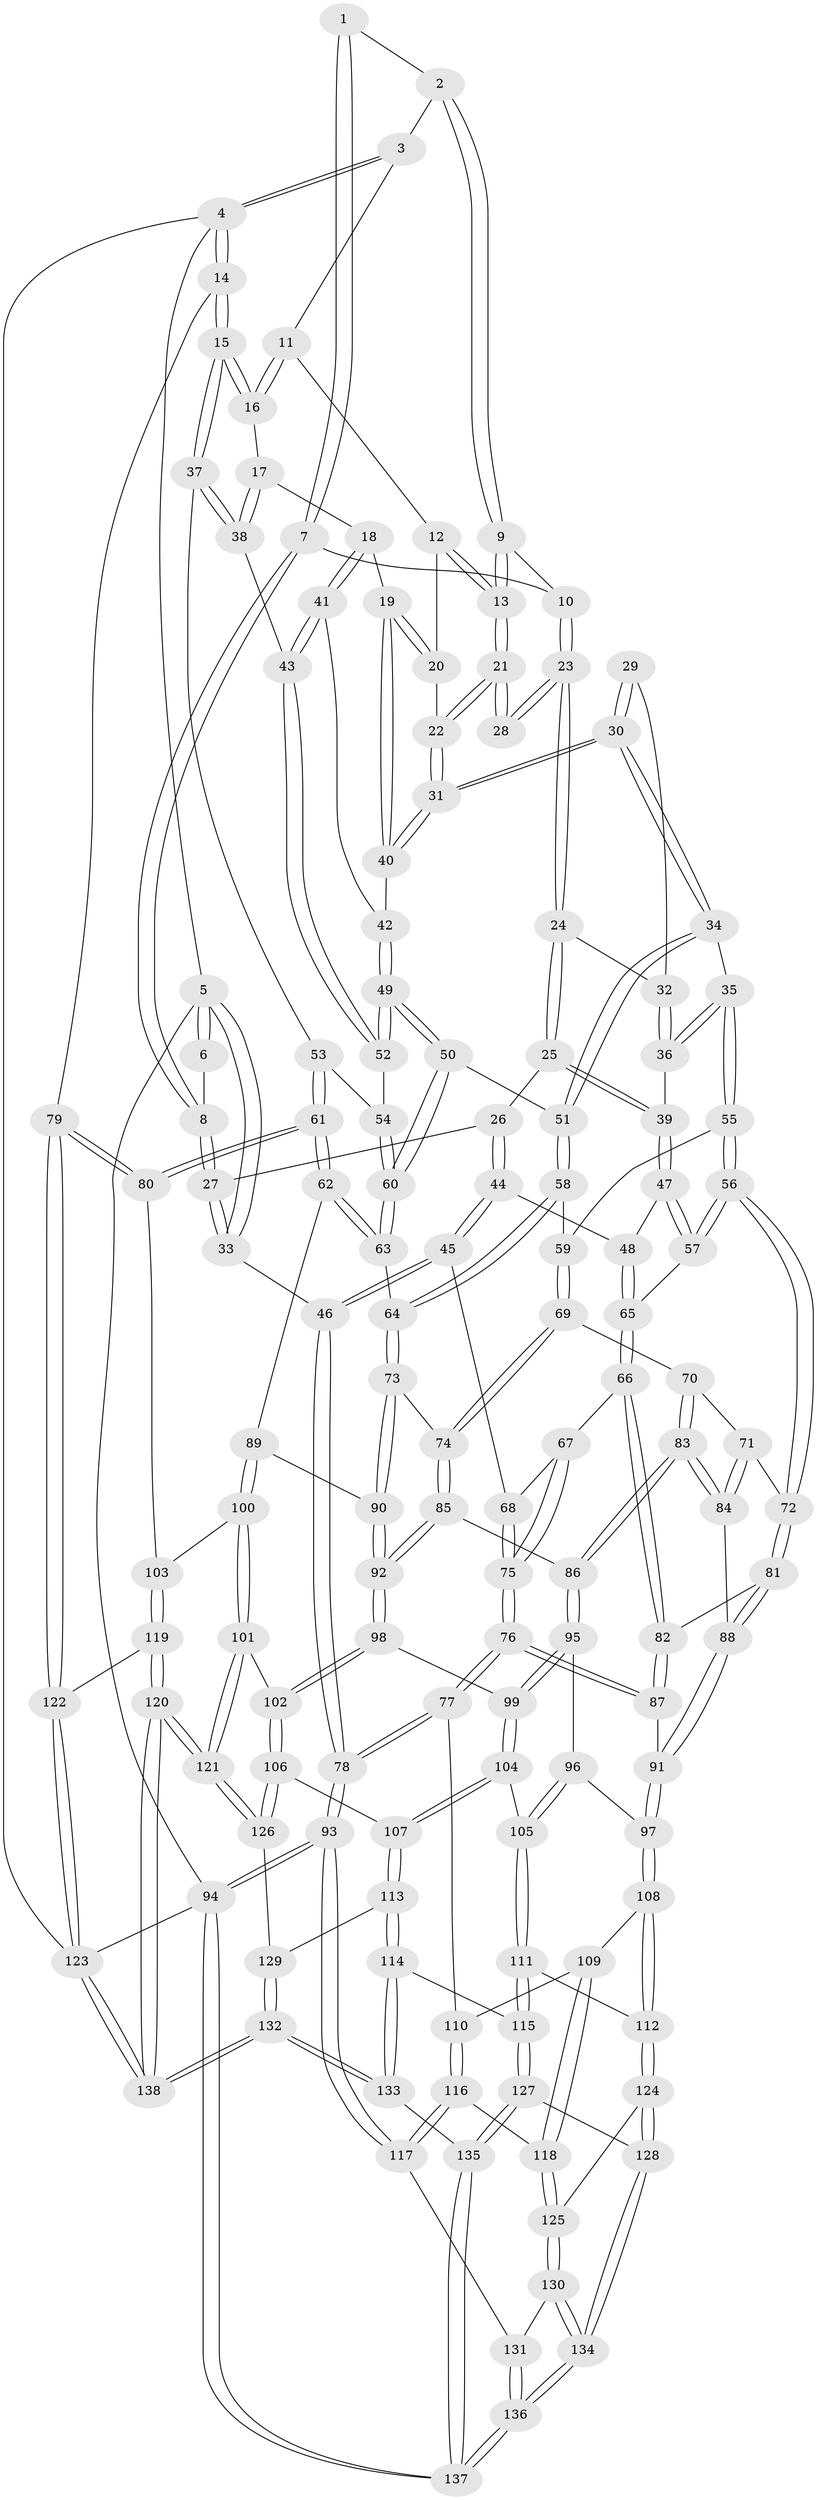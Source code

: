 // Generated by graph-tools (version 1.1) at 2025/27/03/09/25 03:27:06]
// undirected, 138 vertices, 342 edges
graph export_dot {
graph [start="1"]
  node [color=gray90,style=filled];
  1 [pos="+0.218820361824379+0"];
  2 [pos="+0.41859200034915145+0"];
  3 [pos="+0.7089918364076715+0"];
  4 [pos="+1+0"];
  5 [pos="+0+0"];
  6 [pos="+0+0"];
  7 [pos="+0.19098087254739285+0"];
  8 [pos="+0.0729819747688349+0.11902492860009377"];
  9 [pos="+0.423014687839079+0"];
  10 [pos="+0.25443022408796107+0.10917663335152834"];
  11 [pos="+0.7044808071374774+0"];
  12 [pos="+0.657377321704701+0.020651410001618107"];
  13 [pos="+0.4511010618823361+0.0819044167562083"];
  14 [pos="+1+0.1833854126889828"];
  15 [pos="+1+0.18382619340648843"];
  16 [pos="+0.7755155817033179+0.053670826086143326"];
  17 [pos="+0.7664037520050463+0.17398637444891238"];
  18 [pos="+0.6682139628613044+0.177488227788635"];
  19 [pos="+0.6613218980196879+0.17466523953080196"];
  20 [pos="+0.652415195611712+0.04437593758985708"];
  21 [pos="+0.4516949937784184+0.08671273402466549"];
  22 [pos="+0.47930432092809966+0.14674964700330628"];
  23 [pos="+0.25395138348161606+0.11466591837350264"];
  24 [pos="+0.2229917766971691+0.1687260505772166"];
  25 [pos="+0.1890834823124072+0.1935564029591793"];
  26 [pos="+0.16130238960364046+0.18543865604971219"];
  27 [pos="+0.061287700085051716+0.14938311023141757"];
  28 [pos="+0.33959355271830544+0.13204166843091533"];
  29 [pos="+0.34077869937959965+0.17243320281885624"];
  30 [pos="+0.4965541093973101+0.22639714530708974"];
  31 [pos="+0.4976845175485436+0.22457157504498715"];
  32 [pos="+0.311259782057024+0.2022455738472008"];
  33 [pos="+0+0.25528337067386553"];
  34 [pos="+0.481623829210725+0.25764618186417704"];
  35 [pos="+0.43493924217274327+0.29277703288555096"];
  36 [pos="+0.3685661064588497+0.27712262357925344"];
  37 [pos="+1+0.18795595866482032"];
  38 [pos="+0.8439088660457417+0.22539090065122047"];
  39 [pos="+0.2187552729555227+0.3084073943400516"];
  40 [pos="+0.5314243113690191+0.22099812490404516"];
  41 [pos="+0.6884069199982665+0.2621202961052725"];
  42 [pos="+0.6626779458460149+0.31696333662058057"];
  43 [pos="+0.784435520147159+0.3049930574534532"];
  44 [pos="+0.06632106466696429+0.3744817791993905"];
  45 [pos="+0.015996315649208247+0.384639633580995"];
  46 [pos="+0+0.33525976388039747"];
  47 [pos="+0.21690758846053823+0.31415313727606275"];
  48 [pos="+0.08533174959011128+0.3718239298567648"];
  49 [pos="+0.6755443411198286+0.36930863432208927"];
  50 [pos="+0.6692480308072446+0.38288021129122607"];
  51 [pos="+0.5747361024306271+0.37841926833020684"];
  52 [pos="+0.7820810743396467+0.31193404364299204"];
  53 [pos="+0.8181301149834236+0.3918876561942885"];
  54 [pos="+0.8087311126655422+0.381688842941717"];
  55 [pos="+0.4039430768525389+0.3963865063139266"];
  56 [pos="+0.33917138599424124+0.4429309185393233"];
  57 [pos="+0.2653297181845094+0.4210723195439758"];
  58 [pos="+0.5465672042831675+0.4515125848682576"];
  59 [pos="+0.47509773438225955+0.45762686183857226"];
  60 [pos="+0.6895803280858782+0.43386536901637957"];
  61 [pos="+0.8833819154388644+0.5760081860167602"];
  62 [pos="+0.7783420462617809+0.5668567275798122"];
  63 [pos="+0.693249689686366+0.46379915792538023"];
  64 [pos="+0.580615189047615+0.49923605062067156"];
  65 [pos="+0.2110135507688455+0.46737119674980276"];
  66 [pos="+0.2016536293563234+0.48526759767841604"];
  67 [pos="+0.14350351392182842+0.4850377449973607"];
  68 [pos="+0.07647486715051176+0.4577805748149111"];
  69 [pos="+0.47350621951086724+0.47355817361615055"];
  70 [pos="+0.446299367976853+0.516857977818621"];
  71 [pos="+0.4181950483328428+0.520172994278756"];
  72 [pos="+0.3418559243288717+0.47277710481237706"];
  73 [pos="+0.5702576571039475+0.55186010366272"];
  74 [pos="+0.5217980100679446+0.5743247749445903"];
  75 [pos="+0.09983863332335043+0.5913550494184493"];
  76 [pos="+0.10027531410323458+0.6392312595273916"];
  77 [pos="+0.0848560620683982+0.665906713720073"];
  78 [pos="+0+0.672668475581305"];
  79 [pos="+1+0.5575134839066231"];
  80 [pos="+0.9009770767407311+0.5830439926806955"];
  81 [pos="+0.3297571673577127+0.5422996809031138"];
  82 [pos="+0.20538535043077058+0.536255370920901"];
  83 [pos="+0.4694059602867234+0.5969289963826161"];
  84 [pos="+0.4092399226065168+0.5800652566355196"];
  85 [pos="+0.5056303280745166+0.5910018489387223"];
  86 [pos="+0.4818035779434349+0.605450236370559"];
  87 [pos="+0.19640911033754266+0.5601147816626041"];
  88 [pos="+0.3387200269097022+0.5840686941972453"];
  89 [pos="+0.6963277296698983+0.6164161000183969"];
  90 [pos="+0.6585416247932927+0.6171454125857959"];
  91 [pos="+0.3147383083286469+0.6427838942124604"];
  92 [pos="+0.5976764656347322+0.6694600431505764"];
  93 [pos="+0+0.9846411194120303"];
  94 [pos="+0+1"];
  95 [pos="+0.47968264707027564+0.6175316751303593"];
  96 [pos="+0.453012288919789+0.6638347825778373"];
  97 [pos="+0.3141512765295336+0.664356494393858"];
  98 [pos="+0.5932979176423949+0.6769603055296495"];
  99 [pos="+0.5519188510363894+0.6910332776798113"];
  100 [pos="+0.6909871113260967+0.742889521022575"];
  101 [pos="+0.6714621940536755+0.773206183851653"];
  102 [pos="+0.6226084838730656+0.7622476659120297"];
  103 [pos="+0.8387069503440118+0.7372819361963358"];
  104 [pos="+0.5086626174519958+0.7543158905324726"];
  105 [pos="+0.46579727732416315+0.7353367972641386"];
  106 [pos="+0.540764795978199+0.797711418243027"];
  107 [pos="+0.5370715139862072+0.7978402113558486"];
  108 [pos="+0.287311100075974+0.7228888320938235"];
  109 [pos="+0.14608887041379603+0.7119194678856796"];
  110 [pos="+0.12481339936121752+0.6999406144689029"];
  111 [pos="+0.38583918149874613+0.7771254583843873"];
  112 [pos="+0.3029051517591574+0.7504130381827088"];
  113 [pos="+0.4966471886723897+0.8742693294881037"];
  114 [pos="+0.4846861679827272+0.8819578242741062"];
  115 [pos="+0.4294988544048709+0.869232450220486"];
  116 [pos="+0.06931593092776314+0.8645449549557793"];
  117 [pos="+0.023879966875818334+0.8931808730796326"];
  118 [pos="+0.16259971087319558+0.8558742542008537"];
  119 [pos="+0.8318319664839261+0.8727273609270421"];
  120 [pos="+0.7654150406459734+0.960440610878906"];
  121 [pos="+0.726938276446445+0.922810424688973"];
  122 [pos="+1+0.8021438383921187"];
  123 [pos="+1+1"];
  124 [pos="+0.29668946554575654+0.7778057237423277"];
  125 [pos="+0.19054736007598091+0.8892119007979176"];
  126 [pos="+0.6700081233447933+0.9060798819315781"];
  127 [pos="+0.3542619735927604+0.9231633175444508"];
  128 [pos="+0.3201798633108067+0.9040522337197439"];
  129 [pos="+0.5702516600624556+0.9058657496719239"];
  130 [pos="+0.1958199429417518+0.9176547751955503"];
  131 [pos="+0.09137102506998523+0.9189345201029685"];
  132 [pos="+0.5024516024747536+1"];
  133 [pos="+0.4923786072358492+1"];
  134 [pos="+0.2064356726888346+0.9385410914702048"];
  135 [pos="+0.4056999441238221+1"];
  136 [pos="+0.1812573071564887+1"];
  137 [pos="+0.17129606682701878+1"];
  138 [pos="+0.7814455186984725+1"];
  1 -- 2;
  1 -- 7;
  1 -- 7;
  2 -- 3;
  2 -- 9;
  2 -- 9;
  3 -- 4;
  3 -- 4;
  3 -- 11;
  4 -- 5;
  4 -- 14;
  4 -- 14;
  4 -- 123;
  5 -- 6;
  5 -- 6;
  5 -- 33;
  5 -- 33;
  5 -- 94;
  6 -- 8;
  7 -- 8;
  7 -- 8;
  7 -- 10;
  8 -- 27;
  8 -- 27;
  9 -- 10;
  9 -- 13;
  9 -- 13;
  10 -- 23;
  10 -- 23;
  11 -- 12;
  11 -- 16;
  11 -- 16;
  12 -- 13;
  12 -- 13;
  12 -- 20;
  13 -- 21;
  13 -- 21;
  14 -- 15;
  14 -- 15;
  14 -- 79;
  15 -- 16;
  15 -- 16;
  15 -- 37;
  15 -- 37;
  16 -- 17;
  17 -- 18;
  17 -- 38;
  17 -- 38;
  18 -- 19;
  18 -- 41;
  18 -- 41;
  19 -- 20;
  19 -- 20;
  19 -- 40;
  19 -- 40;
  20 -- 22;
  21 -- 22;
  21 -- 22;
  21 -- 28;
  21 -- 28;
  22 -- 31;
  22 -- 31;
  23 -- 24;
  23 -- 24;
  23 -- 28;
  23 -- 28;
  24 -- 25;
  24 -- 25;
  24 -- 32;
  25 -- 26;
  25 -- 39;
  25 -- 39;
  26 -- 27;
  26 -- 44;
  26 -- 44;
  27 -- 33;
  27 -- 33;
  29 -- 30;
  29 -- 30;
  29 -- 32;
  30 -- 31;
  30 -- 31;
  30 -- 34;
  30 -- 34;
  31 -- 40;
  31 -- 40;
  32 -- 36;
  32 -- 36;
  33 -- 46;
  34 -- 35;
  34 -- 51;
  34 -- 51;
  35 -- 36;
  35 -- 36;
  35 -- 55;
  35 -- 55;
  36 -- 39;
  37 -- 38;
  37 -- 38;
  37 -- 53;
  38 -- 43;
  39 -- 47;
  39 -- 47;
  40 -- 42;
  41 -- 42;
  41 -- 43;
  41 -- 43;
  42 -- 49;
  42 -- 49;
  43 -- 52;
  43 -- 52;
  44 -- 45;
  44 -- 45;
  44 -- 48;
  45 -- 46;
  45 -- 46;
  45 -- 68;
  46 -- 78;
  46 -- 78;
  47 -- 48;
  47 -- 57;
  47 -- 57;
  48 -- 65;
  48 -- 65;
  49 -- 50;
  49 -- 50;
  49 -- 52;
  49 -- 52;
  50 -- 51;
  50 -- 60;
  50 -- 60;
  51 -- 58;
  51 -- 58;
  52 -- 54;
  53 -- 54;
  53 -- 61;
  53 -- 61;
  54 -- 60;
  54 -- 60;
  55 -- 56;
  55 -- 56;
  55 -- 59;
  56 -- 57;
  56 -- 57;
  56 -- 72;
  56 -- 72;
  57 -- 65;
  58 -- 59;
  58 -- 64;
  58 -- 64;
  59 -- 69;
  59 -- 69;
  60 -- 63;
  60 -- 63;
  61 -- 62;
  61 -- 62;
  61 -- 80;
  61 -- 80;
  62 -- 63;
  62 -- 63;
  62 -- 89;
  63 -- 64;
  64 -- 73;
  64 -- 73;
  65 -- 66;
  65 -- 66;
  66 -- 67;
  66 -- 82;
  66 -- 82;
  67 -- 68;
  67 -- 75;
  67 -- 75;
  68 -- 75;
  68 -- 75;
  69 -- 70;
  69 -- 74;
  69 -- 74;
  70 -- 71;
  70 -- 83;
  70 -- 83;
  71 -- 72;
  71 -- 84;
  71 -- 84;
  72 -- 81;
  72 -- 81;
  73 -- 74;
  73 -- 90;
  73 -- 90;
  74 -- 85;
  74 -- 85;
  75 -- 76;
  75 -- 76;
  76 -- 77;
  76 -- 77;
  76 -- 87;
  76 -- 87;
  77 -- 78;
  77 -- 78;
  77 -- 110;
  78 -- 93;
  78 -- 93;
  79 -- 80;
  79 -- 80;
  79 -- 122;
  79 -- 122;
  80 -- 103;
  81 -- 82;
  81 -- 88;
  81 -- 88;
  82 -- 87;
  82 -- 87;
  83 -- 84;
  83 -- 84;
  83 -- 86;
  83 -- 86;
  84 -- 88;
  85 -- 86;
  85 -- 92;
  85 -- 92;
  86 -- 95;
  86 -- 95;
  87 -- 91;
  88 -- 91;
  88 -- 91;
  89 -- 90;
  89 -- 100;
  89 -- 100;
  90 -- 92;
  90 -- 92;
  91 -- 97;
  91 -- 97;
  92 -- 98;
  92 -- 98;
  93 -- 94;
  93 -- 94;
  93 -- 117;
  93 -- 117;
  94 -- 137;
  94 -- 137;
  94 -- 123;
  95 -- 96;
  95 -- 99;
  95 -- 99;
  96 -- 97;
  96 -- 105;
  96 -- 105;
  97 -- 108;
  97 -- 108;
  98 -- 99;
  98 -- 102;
  98 -- 102;
  99 -- 104;
  99 -- 104;
  100 -- 101;
  100 -- 101;
  100 -- 103;
  101 -- 102;
  101 -- 121;
  101 -- 121;
  102 -- 106;
  102 -- 106;
  103 -- 119;
  103 -- 119;
  104 -- 105;
  104 -- 107;
  104 -- 107;
  105 -- 111;
  105 -- 111;
  106 -- 107;
  106 -- 126;
  106 -- 126;
  107 -- 113;
  107 -- 113;
  108 -- 109;
  108 -- 112;
  108 -- 112;
  109 -- 110;
  109 -- 118;
  109 -- 118;
  110 -- 116;
  110 -- 116;
  111 -- 112;
  111 -- 115;
  111 -- 115;
  112 -- 124;
  112 -- 124;
  113 -- 114;
  113 -- 114;
  113 -- 129;
  114 -- 115;
  114 -- 133;
  114 -- 133;
  115 -- 127;
  115 -- 127;
  116 -- 117;
  116 -- 117;
  116 -- 118;
  117 -- 131;
  118 -- 125;
  118 -- 125;
  119 -- 120;
  119 -- 120;
  119 -- 122;
  120 -- 121;
  120 -- 121;
  120 -- 138;
  120 -- 138;
  121 -- 126;
  121 -- 126;
  122 -- 123;
  122 -- 123;
  123 -- 138;
  123 -- 138;
  124 -- 125;
  124 -- 128;
  124 -- 128;
  125 -- 130;
  125 -- 130;
  126 -- 129;
  127 -- 128;
  127 -- 135;
  127 -- 135;
  128 -- 134;
  128 -- 134;
  129 -- 132;
  129 -- 132;
  130 -- 131;
  130 -- 134;
  130 -- 134;
  131 -- 136;
  131 -- 136;
  132 -- 133;
  132 -- 133;
  132 -- 138;
  132 -- 138;
  133 -- 135;
  134 -- 136;
  134 -- 136;
  135 -- 137;
  135 -- 137;
  136 -- 137;
  136 -- 137;
}
